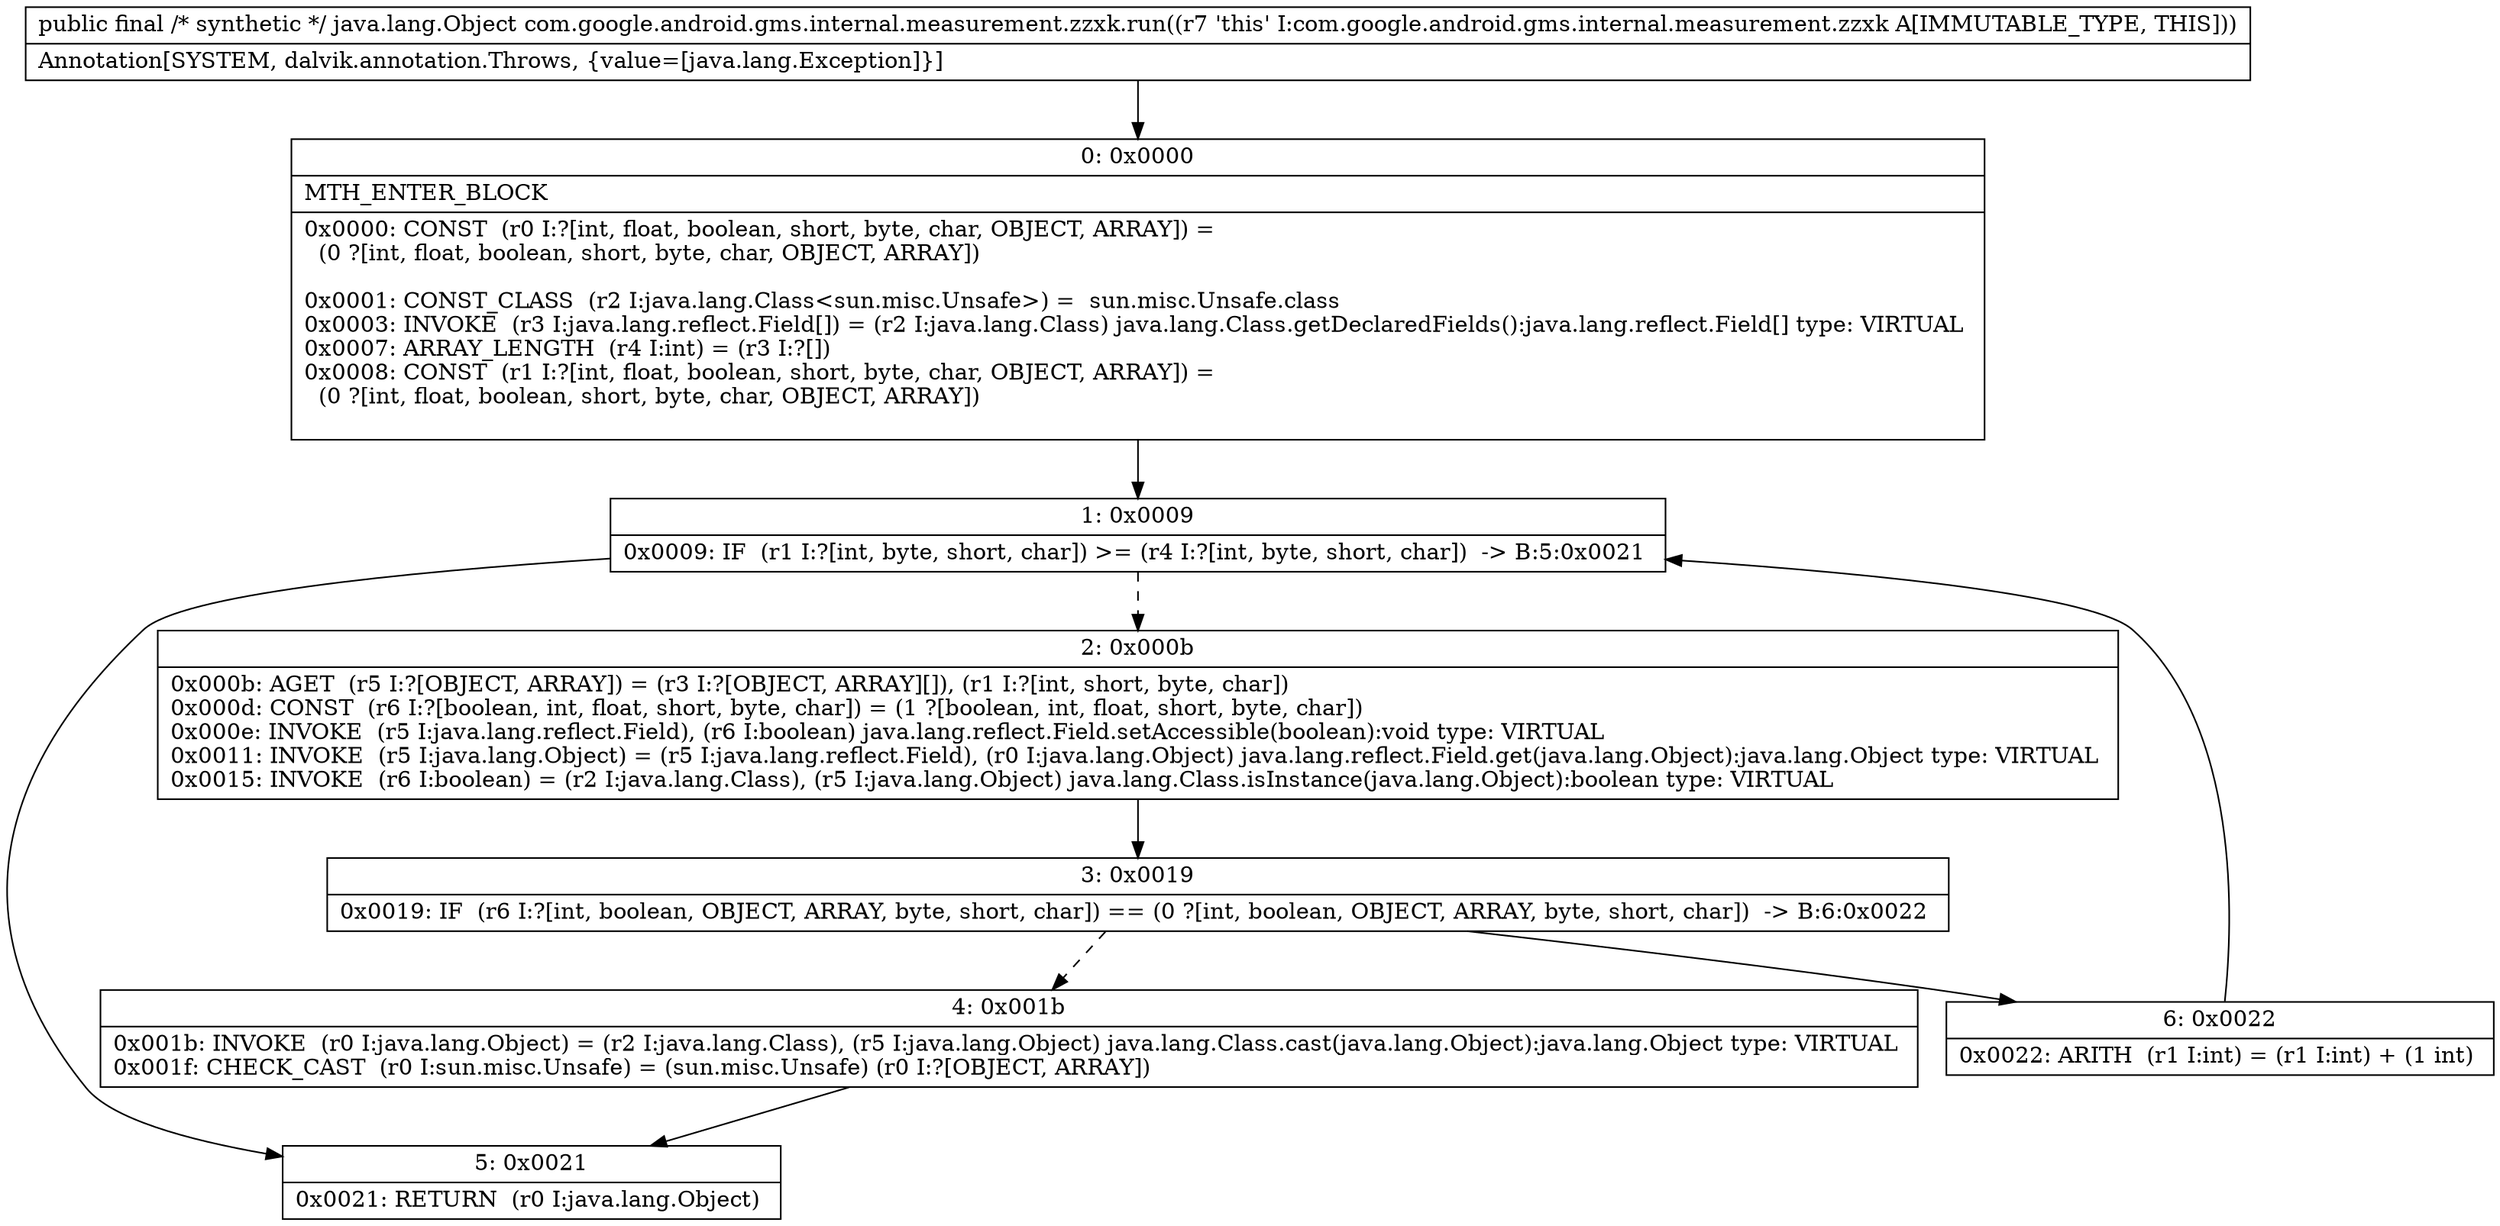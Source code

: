 digraph "CFG forcom.google.android.gms.internal.measurement.zzxk.run()Ljava\/lang\/Object;" {
Node_0 [shape=record,label="{0\:\ 0x0000|MTH_ENTER_BLOCK\l|0x0000: CONST  (r0 I:?[int, float, boolean, short, byte, char, OBJECT, ARRAY]) = \l  (0 ?[int, float, boolean, short, byte, char, OBJECT, ARRAY])\l \l0x0001: CONST_CLASS  (r2 I:java.lang.Class\<sun.misc.Unsafe\>) =  sun.misc.Unsafe.class \l0x0003: INVOKE  (r3 I:java.lang.reflect.Field[]) = (r2 I:java.lang.Class) java.lang.Class.getDeclaredFields():java.lang.reflect.Field[] type: VIRTUAL \l0x0007: ARRAY_LENGTH  (r4 I:int) = (r3 I:?[]) \l0x0008: CONST  (r1 I:?[int, float, boolean, short, byte, char, OBJECT, ARRAY]) = \l  (0 ?[int, float, boolean, short, byte, char, OBJECT, ARRAY])\l \l}"];
Node_1 [shape=record,label="{1\:\ 0x0009|0x0009: IF  (r1 I:?[int, byte, short, char]) \>= (r4 I:?[int, byte, short, char])  \-\> B:5:0x0021 \l}"];
Node_2 [shape=record,label="{2\:\ 0x000b|0x000b: AGET  (r5 I:?[OBJECT, ARRAY]) = (r3 I:?[OBJECT, ARRAY][]), (r1 I:?[int, short, byte, char]) \l0x000d: CONST  (r6 I:?[boolean, int, float, short, byte, char]) = (1 ?[boolean, int, float, short, byte, char]) \l0x000e: INVOKE  (r5 I:java.lang.reflect.Field), (r6 I:boolean) java.lang.reflect.Field.setAccessible(boolean):void type: VIRTUAL \l0x0011: INVOKE  (r5 I:java.lang.Object) = (r5 I:java.lang.reflect.Field), (r0 I:java.lang.Object) java.lang.reflect.Field.get(java.lang.Object):java.lang.Object type: VIRTUAL \l0x0015: INVOKE  (r6 I:boolean) = (r2 I:java.lang.Class), (r5 I:java.lang.Object) java.lang.Class.isInstance(java.lang.Object):boolean type: VIRTUAL \l}"];
Node_3 [shape=record,label="{3\:\ 0x0019|0x0019: IF  (r6 I:?[int, boolean, OBJECT, ARRAY, byte, short, char]) == (0 ?[int, boolean, OBJECT, ARRAY, byte, short, char])  \-\> B:6:0x0022 \l}"];
Node_4 [shape=record,label="{4\:\ 0x001b|0x001b: INVOKE  (r0 I:java.lang.Object) = (r2 I:java.lang.Class), (r5 I:java.lang.Object) java.lang.Class.cast(java.lang.Object):java.lang.Object type: VIRTUAL \l0x001f: CHECK_CAST  (r0 I:sun.misc.Unsafe) = (sun.misc.Unsafe) (r0 I:?[OBJECT, ARRAY]) \l}"];
Node_5 [shape=record,label="{5\:\ 0x0021|0x0021: RETURN  (r0 I:java.lang.Object) \l}"];
Node_6 [shape=record,label="{6\:\ 0x0022|0x0022: ARITH  (r1 I:int) = (r1 I:int) + (1 int) \l}"];
MethodNode[shape=record,label="{public final \/* synthetic *\/ java.lang.Object com.google.android.gms.internal.measurement.zzxk.run((r7 'this' I:com.google.android.gms.internal.measurement.zzxk A[IMMUTABLE_TYPE, THIS]))  | Annotation[SYSTEM, dalvik.annotation.Throws, \{value=[java.lang.Exception]\}]\l}"];
MethodNode -> Node_0;
Node_0 -> Node_1;
Node_1 -> Node_2[style=dashed];
Node_1 -> Node_5;
Node_2 -> Node_3;
Node_3 -> Node_4[style=dashed];
Node_3 -> Node_6;
Node_4 -> Node_5;
Node_6 -> Node_1;
}

